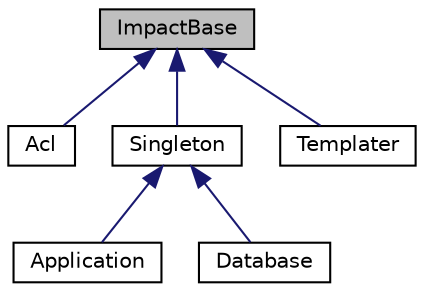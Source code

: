 digraph G
{
  edge [fontname="Helvetica",fontsize="10",labelfontname="Helvetica",labelfontsize="10"];
  node [fontname="Helvetica",fontsize="10",shape=record];
  Node1 [label="ImpactBase",height=0.2,width=0.4,color="black", fillcolor="grey75", style="filled" fontcolor="black"];
  Node1 -> Node2 [dir=back,color="midnightblue",fontsize="10",style="solid"];
  Node2 [label="Acl",height=0.2,width=0.4,color="black", fillcolor="white", style="filled",URL="$classAcl.htm"];
  Node1 -> Node3 [dir=back,color="midnightblue",fontsize="10",style="solid"];
  Node3 [label="Singleton",height=0.2,width=0.4,color="black", fillcolor="white", style="filled",URL="$classSingleton.htm"];
  Node3 -> Node4 [dir=back,color="midnightblue",fontsize="10",style="solid"];
  Node4 [label="Application",height=0.2,width=0.4,color="black", fillcolor="white", style="filled",URL="$classApplication.htm"];
  Node3 -> Node5 [dir=back,color="midnightblue",fontsize="10",style="solid"];
  Node5 [label="Database",height=0.2,width=0.4,color="black", fillcolor="white", style="filled",URL="$classDatabase.htm"];
  Node1 -> Node6 [dir=back,color="midnightblue",fontsize="10",style="solid"];
  Node6 [label="Templater",height=0.2,width=0.4,color="black", fillcolor="white", style="filled",URL="$classTemplater.htm"];
}
